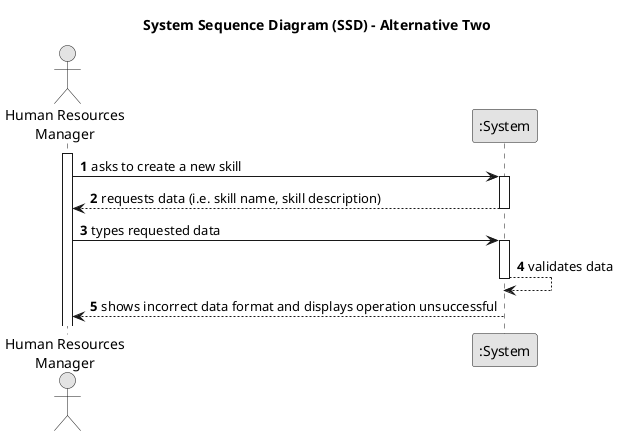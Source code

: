 @startuml
skinparam monochrome true
skinparam packageStyle rectangle
skinparam shadowing false

title System Sequence Diagram (SSD) - Alternative Two

autonumber

actor "Human Resources\nManager" as HRM
participant ":System" as System

activate HRM

        HRM -> System : asks to create a new skill
        activate System

            System --> HRM : requests data (i.e. skill name, skill description)
        deactivate System

        HRM -> System : types requested data
        activate System

            System --> System : validates data
        deactivate System

            System --> HRM : shows incorrect data format and displays operation unsuccessful
        deactivate System

@enduml